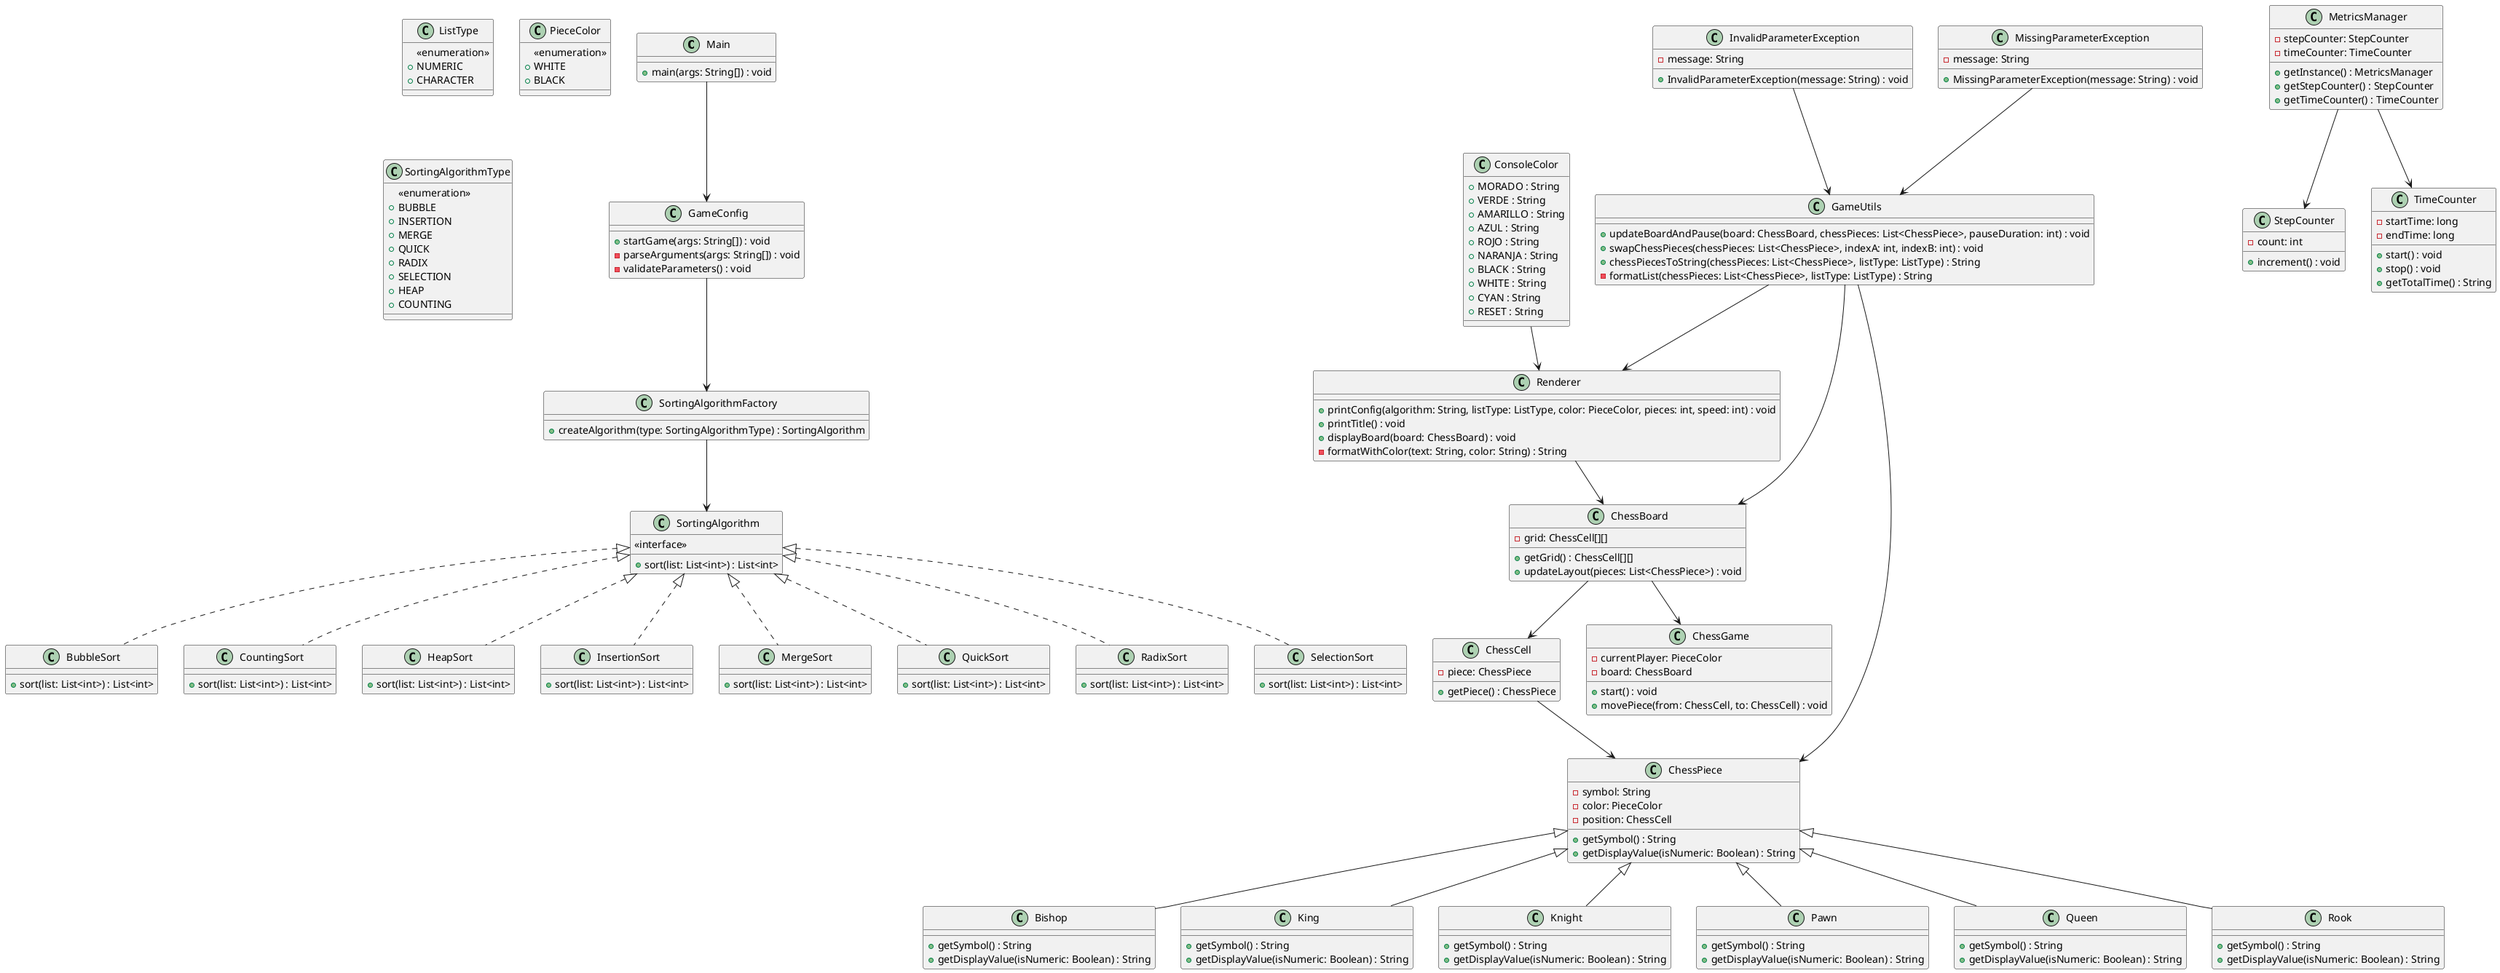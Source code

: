 @startuml
class Main {
    +main(args: String[]) : void
}

class GameConfig {
    +startGame(args: String[]) : void
    -parseArguments(args: String[]) : void
    -validateParameters() : void
}

class SortingAlgorithm {
    <<interface>>
    +sort(list: List<int>) : List<int>
}

class BubbleSort {
    +sort(list: List<int>) : List<int>
}

class CountingSort {
    +sort(list: List<int>) : List<int>
}

class HeapSort {
    +sort(list: List<int>) : List<int>
}

class InsertionSort {
    +sort(list: List<int>) : List<int>
}

class MergeSort {
    +sort(list: List<int>) : List<int>
}

class QuickSort {
    +sort(list: List<int>) : List<int>
}

class RadixSort {
    +sort(list: List<int>) : List<int>
}

class SelectionSort {
    +sort(list: List<int>) : List<int>
}

class SortingAlgorithmFactory {
    +createAlgorithm(type: SortingAlgorithmType) : SortingAlgorithm
}

class ChessBoard {
    +getGrid() : ChessCell[][]
    +updateLayout(pieces: List<ChessPiece>) : void
    -grid: ChessCell[][]
}

class ChessCell {
    +getPiece() : ChessPiece
    -piece: ChessPiece
}

class ChessPiece {
    +getSymbol() : String
    +getDisplayValue(isNumeric: Boolean) : String
    -symbol: String
    -color: PieceColor
    -position: ChessCell
}

class Bishop {
    +getSymbol() : String
    +getDisplayValue(isNumeric: Boolean) : String
}

class King {
    +getSymbol() : String
    +getDisplayValue(isNumeric: Boolean) : String
}

class Knight {
    +getSymbol() : String
    +getDisplayValue(isNumeric: Boolean) : String
}

class Pawn {
    +getSymbol() : String
    +getDisplayValue(isNumeric: Boolean) : String
}

class Queen {
    +getSymbol() : String
    +getDisplayValue(isNumeric: Boolean) : String
}

class Rook {
    +getSymbol() : String
    +getDisplayValue(isNumeric: Boolean) : String
}

class ChessGame {
    +start() : void
    +movePiece(from: ChessCell, to: ChessCell) : void
    -currentPlayer: PieceColor
    -board: ChessBoard
}

class Renderer {
    +printConfig(algorithm: String, listType: ListType, color: PieceColor, pieces: int, speed: int) : void
    +printTitle() : void
    +displayBoard(board: ChessBoard) : void
    -formatWithColor(text: String, color: String) : String
}

class GameUtils {
    +updateBoardAndPause(board: ChessBoard, chessPieces: List<ChessPiece>, pauseDuration: int) : void
    +swapChessPieces(chessPieces: List<ChessPiece>, indexA: int, indexB: int) : void
    +chessPiecesToString(chessPieces: List<ChessPiece>, listType: ListType) : String
    -formatList(chessPieces: List<ChessPiece>, listType: ListType) : String
}

class ConsoleColor {
    +MORADO : String
    +VERDE : String
    +AMARILLO : String
    +AZUL : String
    +ROJO : String
    +NARANJA : String
    +BLACK : String
    +WHITE : String
    +CYAN : String
    +RESET : String
}

class MetricsManager {
    +getInstance() : MetricsManager
    +getStepCounter() : StepCounter
    +getTimeCounter() : TimeCounter
    -stepCounter: StepCounter
    -timeCounter: TimeCounter
}

class StepCounter {
    +increment() : void
    -count: int
}

class TimeCounter {
    +start() : void
    +stop() : void
    +getTotalTime() : String
    -startTime: long
    -endTime: long
}

class InvalidParameterException {
    +InvalidParameterException(message: String) : void
    -message: String
}

class MissingParameterException {
    +MissingParameterException(message: String) : void
    -message: String
}

class ListType {
    <<enumeration>>
    +NUMERIC
    +CHARACTER
}

class PieceColor {
    <<enumeration>>
    +WHITE
    +BLACK
}

class SortingAlgorithmType {
    <<enumeration>>
    +BUBBLE
    +INSERTION
    +MERGE
    +QUICK
    +RADIX
    +SELECTION
    +HEAP
    +COUNTING
}

Main --> GameConfig
GameConfig --> SortingAlgorithmFactory
SortingAlgorithmFactory --> SortingAlgorithm
SortingAlgorithm <|.. BubbleSort
SortingAlgorithm <|.. CountingSort
SortingAlgorithm <|.. HeapSort
SortingAlgorithm <|.. InsertionSort
SortingAlgorithm <|.. MergeSort
SortingAlgorithm <|.. QuickSort
SortingAlgorithm <|.. RadixSort
SortingAlgorithm <|.. SelectionSort
ChessBoard --> ChessCell
ChessCell --> ChessPiece
ChessPiece <|-- Bishop
ChessPiece <|-- King
ChessPiece <|-- Knight
ChessPiece <|-- Pawn
ChessPiece <|-- Queen
ChessPiece <|-- Rook
ChessBoard --> ChessGame
Renderer --> ChessBoard
GameUtils --> ChessBoard
GameUtils --> ChessPiece
GameUtils --> Renderer
MetricsManager --> StepCounter
MetricsManager --> TimeCounter
InvalidParameterException --> GameUtils
MissingParameterException --> GameUtils
ConsoleColor --> Renderer
@enduml
